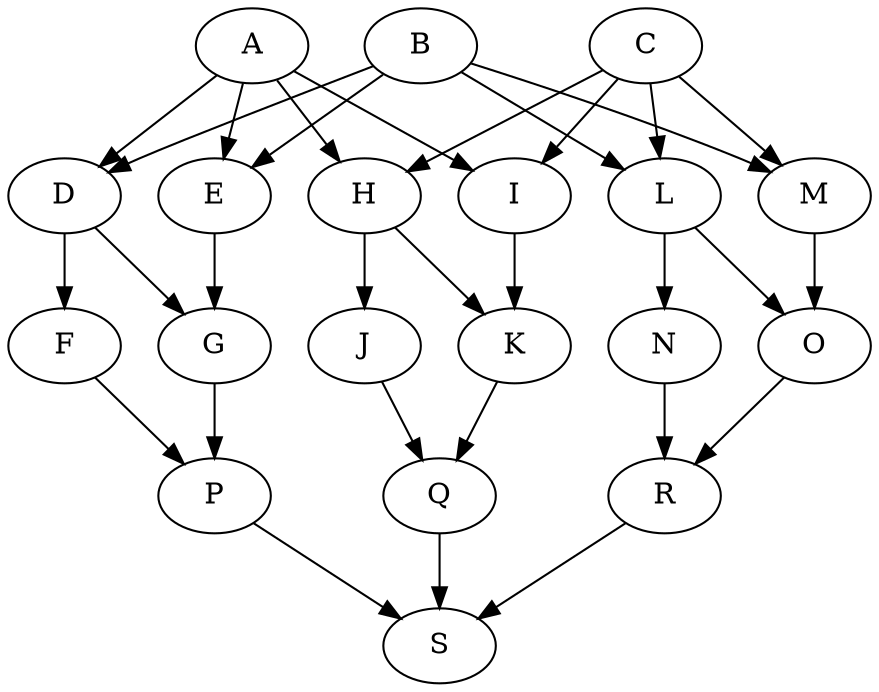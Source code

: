 digraph "testrecursive" {
	A -> D;
	A -> E;
	A -> H;
	A -> I;
	B -> D;
	B -> E;
	B -> L;
	B -> M;
	C -> H;
	C -> I;
	C -> L;
	C -> M;
	D -> F;
	D -> G;
	E -> G;
	H -> J;
	H -> K;
	I -> K;
	L -> N;
	L -> O;
	M -> O;
	F -> P;
	G -> P;
	J -> Q;
	K -> Q;
	N -> R;
	O -> R;
	P -> S;
	Q -> S;
	R -> S;
}
